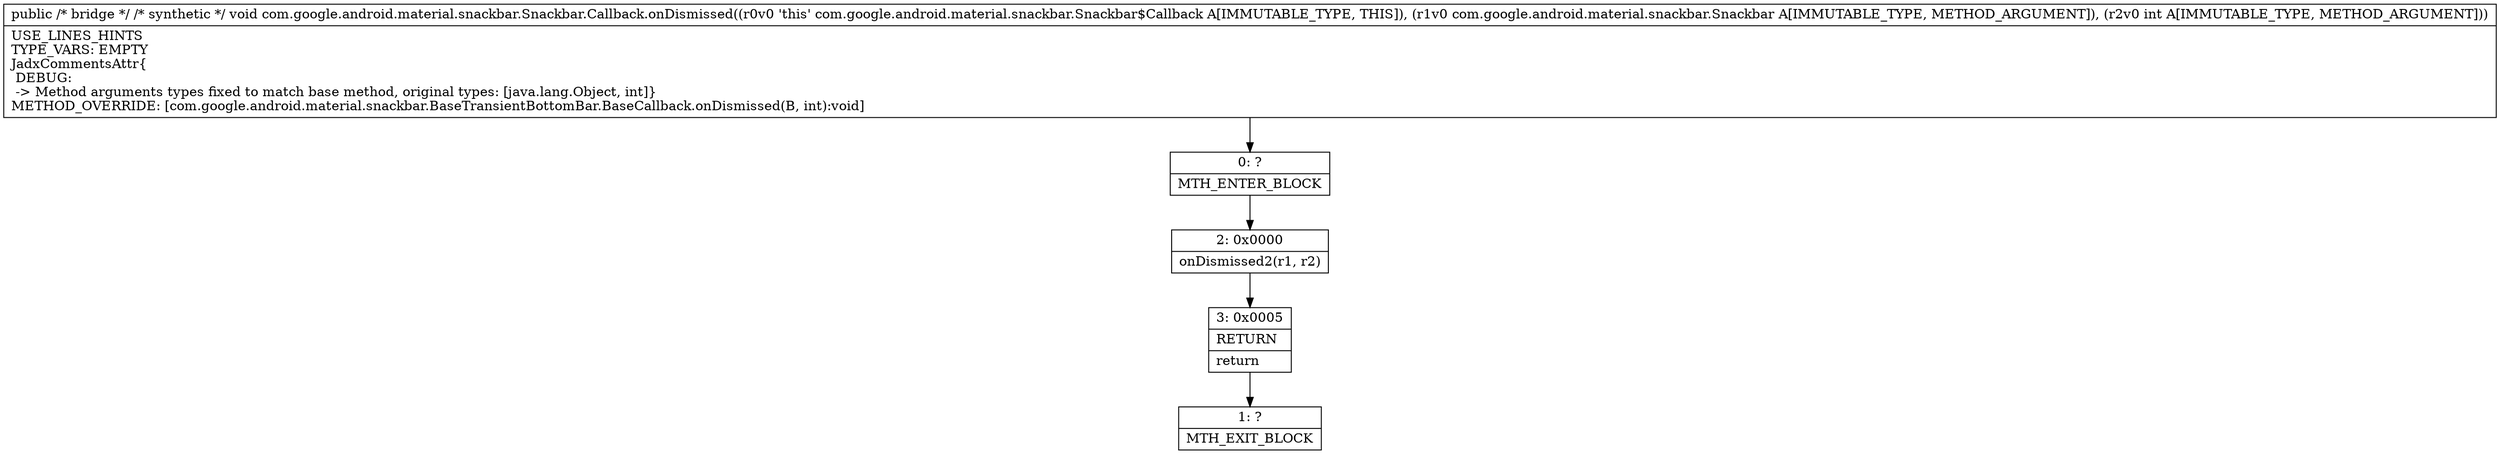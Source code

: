 digraph "CFG forcom.google.android.material.snackbar.Snackbar.Callback.onDismissed(Ljava\/lang\/Object;I)V" {
Node_0 [shape=record,label="{0\:\ ?|MTH_ENTER_BLOCK\l}"];
Node_2 [shape=record,label="{2\:\ 0x0000|onDismissed2(r1, r2)\l}"];
Node_3 [shape=record,label="{3\:\ 0x0005|RETURN\l|return\l}"];
Node_1 [shape=record,label="{1\:\ ?|MTH_EXIT_BLOCK\l}"];
MethodNode[shape=record,label="{public \/* bridge *\/ \/* synthetic *\/ void com.google.android.material.snackbar.Snackbar.Callback.onDismissed((r0v0 'this' com.google.android.material.snackbar.Snackbar$Callback A[IMMUTABLE_TYPE, THIS]), (r1v0 com.google.android.material.snackbar.Snackbar A[IMMUTABLE_TYPE, METHOD_ARGUMENT]), (r2v0 int A[IMMUTABLE_TYPE, METHOD_ARGUMENT]))  | USE_LINES_HINTS\lTYPE_VARS: EMPTY\lJadxCommentsAttr\{\l DEBUG: \l \-\> Method arguments types fixed to match base method, original types: [java.lang.Object, int]\}\lMETHOD_OVERRIDE: [com.google.android.material.snackbar.BaseTransientBottomBar.BaseCallback.onDismissed(B, int):void]\l}"];
MethodNode -> Node_0;Node_0 -> Node_2;
Node_2 -> Node_3;
Node_3 -> Node_1;
}

